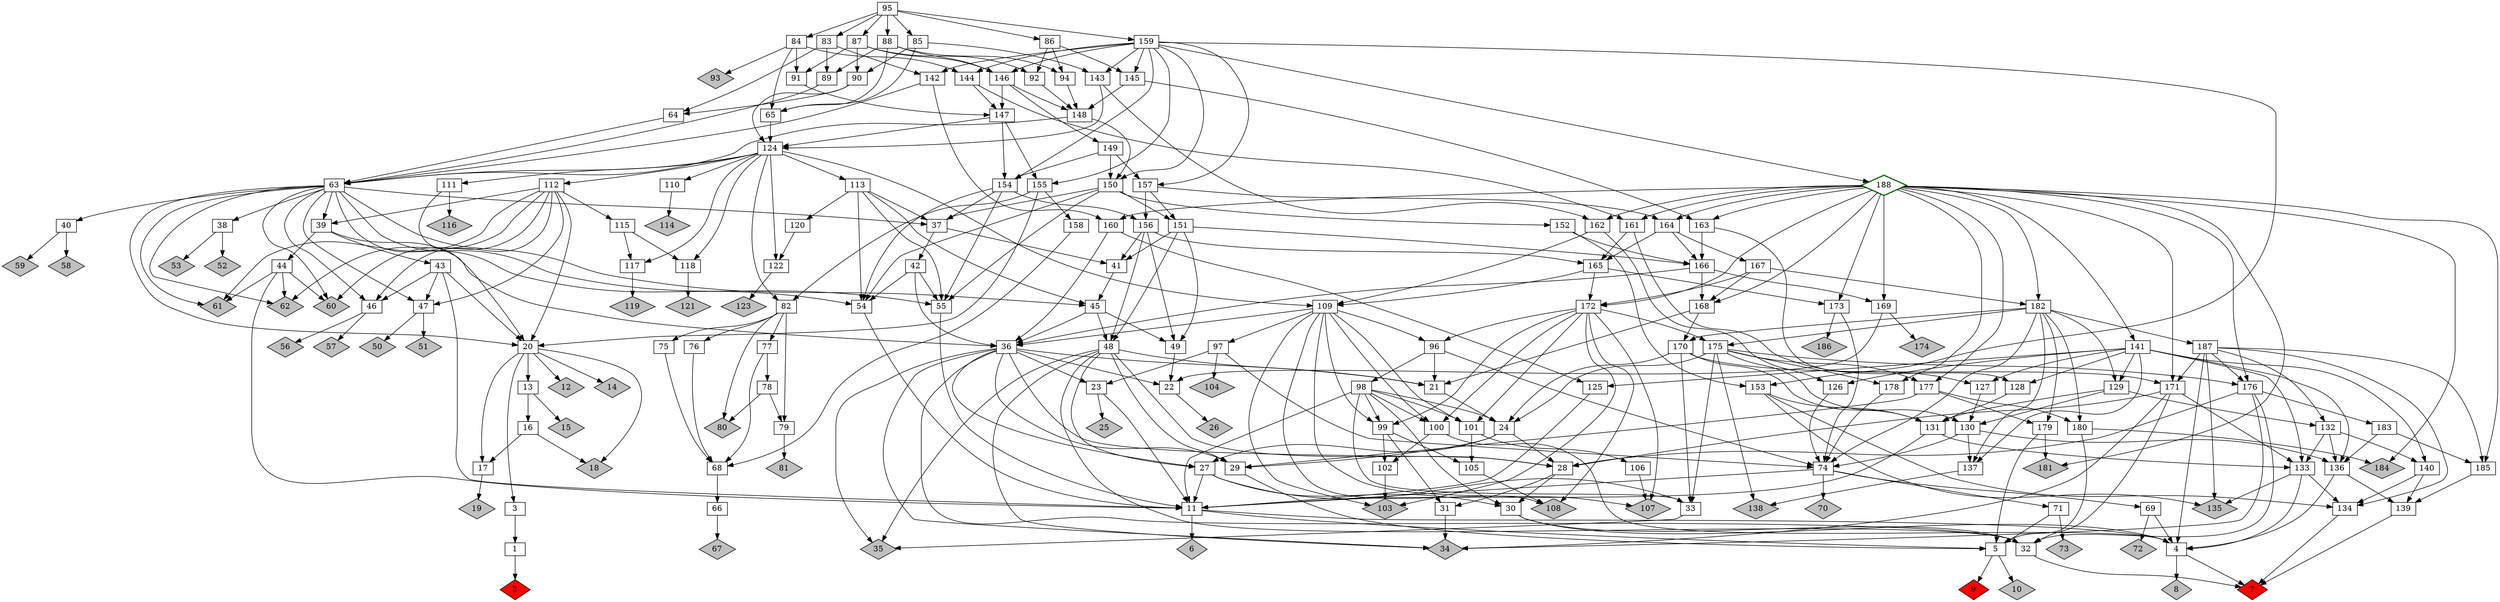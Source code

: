 digraph G {
	{
	node [shape=diamond, style=bold]
	188[color=darkgreen]
	}
	{
	node [shape=diamond, style=filled]
	2, 6, 7, 8, 9, 10, 12, 14, 15, 18, 19, 25, 26, 34, 35, 50, 51, 52, 53, 56, 57, 58, 59, 60, 61, 62, 67, 70, 72, 73, 80, 81, 93, 103, 104, 107, 108, 114, 116, 119, 121, 123, 135, 138, 174, 181, 184, 186 [fillcolor=grey]
	}
	{
	node [shape=box, width=0.5, height=0.3]
	1, 3, 4, 5, 11, 13, 16, 17, 20, 21, 22, 23, 24, 27, 28, 29, 30, 31, 32, 33, 36, 37, 38, 39, 40, 41, 42, 43, 44, 45, 46, 47, 48, 49, 54, 55, 63, 64, 65, 66, 68, 69, 71, 74, 75, 76, 77, 78, 79, 82, 83, 84, 85, 86, 87, 88, 89, 90, 91, 92, 94, 95, 96, 97, 98, 99, 100, 101, 102, 105, 106, 109, 110, 111, 112, 113, 115, 117, 118, 120, 122, 124, 125, 126, 127, 128, 129, 130, 131, 132, 133, 134, 136, 137, 139, 140, 141, 142, 143, 144, 145, 146, 147, 148, 149, 150, 151, 152, 153, 154, 155, 156, 157, 158, 159, 160, 161, 162, 163, 164, 165, 166, 167, 168, 169, 170, 171, 172, 173, 175, 176, 177, 178, 179, 180, 182, 183, 185, 187
	}
	{
	node [shape=diamond, style=filled]
	2, 7, 9 [fillcolor=red]
	}
1 -> 2
3 -> 1
4 -> 7, 8
5 -> 9, 10
11 -> 4, 5, 6
13 -> 15, 16
16 -> 17, 18
17 -> 19
20 -> 3, 12, 13, 14, 17, 18
21 -> 24
22 -> 26
23 -> 11, 25
24 -> 27, 28, 29
27 -> 11, 30, 33
28 -> 30, 31
29 -> 5
30 -> 4, 32
31 -> 34
32 -> 7
33 -> 35
36 -> 21, 22, 23, 27, 28, 29, 32, 34, 35
37 -> 41, 42
38 -> 52, 53
39 -> 36, 43, 44
40 -> 58, 59
41 -> 45
42 -> 36, 54, 55
43 -> 11, 20, 46, 47
44 -> 11, 60, 61, 62
45 -> 36, 48, 49
46 -> 56, 57
47 -> 50, 51
48 -> 21, 27, 28, 29, 32, 34, 35
49 -> 22
54 -> 11
55 -> 11
63 -> 20, 37, 38, 39, 40, 45, 46, 47, 54, 55, 60, 61, 62
64 -> 63
65 -> 124
66 -> 67
68 -> 66
69 -> 4, 72
71 -> 5, 73
74 -> 11, 69, 70, 71
75 -> 68
76 -> 68
77 -> 68, 78
78 -> 79, 80
79 -> 81
82 -> 75, 76, 77, 79, 80
83 -> 64, 89, 142
84 -> 65, 91, 93, 144
85 -> 65, 90, 143
86 -> 92, 94, 145
87 -> 90, 91, 92, 146
88 -> 65, 89, 94, 146
89 -> 63
90 -> 64, 124
91 -> 147
92 -> 148
94 -> 148
95 -> 83, 84, 85, 86, 87, 88, 159
96 -> 21, 74, 98
97 -> 23, 74, 104
98 -> 11, 24, 30, 33, 99, 100, 101
99 -> 31, 102, 105
100 -> 4, 102
101 -> 105, 106
102 -> 103
105 -> 108
106 -> 107
109 -> 36, 96, 97, 99, 100, 101, 103, 107, 108
110 -> 114
111 -> 20, 116
112 -> 20, 39, 46, 47, 60, 61, 62, 115
113 -> 37, 45, 54, 55, 120
115 -> 117, 118
117 -> 119
118 -> 121
120 -> 122
122 -> 123
124 -> 63, 82, 109, 110, 111, 112, 113, 117, 118, 122
125 -> 11
126 -> 74
127 -> 130
128 -> 131
129 -> 130, 131, 132
130 -> 74, 136, 137
131 -> 11, 133
132 -> 133, 136, 140
133 -> 4, 134, 135
134 -> 7
136 -> 4, 139
137 -> 138
139 -> 7
140 -> 134, 139
141 -> 125, 126, 127, 128, 129, 133, 136, 137, 140
142 -> 63, 160
143 -> 124, 162
144 -> 147, 161
145 -> 148, 163
146 -> 147, 148, 149
147 -> 124, 154, 155
148 -> 63, 150
149 -> 150, 154, 157
150 -> 37, 54, 55, 151, 152
151 -> 41, 48, 49, 166
152 -> 153, 166
153 -> 131, 134, 135
154 -> 37, 54, 55, 156
155 -> 20, 82, 158
156 -> 41, 48, 49, 165
157 -> 151, 156, 164
158 -> 68
159 -> 142, 143, 144, 145, 146, 150, 153, 154, 155, 157, 188
160 -> 36, 125
161 -> 127, 165
162 -> 109, 126
163 -> 128, 166
164 -> 165, 166, 167
165 -> 109, 172, 173
166 -> 36, 168, 169
167 -> 168, 172, 182
168 -> 21, 170
169 -> 22, 174
170 -> 24, 33, 131, 171
171 -> 28, 32, 34, 133
172 -> 96, 99, 100, 101, 103, 107, 108, 175
173 -> 74, 186
175 -> 24, 33, 130, 138, 176, 177, 178
176 -> 28, 32, 34, 183
177 -> 29, 179, 180
178 -> 74
179 -> 5, 181
180 -> 5, 184
182 -> 74, 129, 137, 170, 175, 179, 180, 187
183 -> 136, 185
185 -> 139
187 -> 4, 132, 134, 135, 171, 176, 185
188 -> 141, 160, 161, 162, 163, 164, 168, 169, 171, 172, 173, 176, 177, 178, 181, 182, 184, 185
	{rank=same;1;4;5;6;32;34;35}
	{rank=same;2;7;8;9;10}
	{rank=same;3;11;19;30;31;33}
	{rank=same;12;13;14;21;22;23}
	{rank=same;15;16;24;25;26}
	{rank=same;17;18;27;28;29}
	{rank=same;20;36;48;49;50;51;56;57}
	{rank=same;37;38;39;40}
	{rank=same;41;42;43;44;52;53;58;59}
	{rank=same;45;46;47;54;55;60;61;62}
	{rank=same;63}
	{rank=same;64;65}
	{rank=same;66;69;70;71;103;107;108}
	{rank=same;67;72;73}
	{rank=same;68;74;81;102;105;106}
	{rank=same;75;76;77;96;97}
	{rank=same;78;98;104}
	{rank=same;79;80;99;100;101}
	{rank=same;82;109;119;121;123}
	{rank=same;83;84;85;86}
	{rank=same;87;88}
	{rank=same;89;90;91;92;93;94}
	{rank=same;95}
	{rank=same;110;111;112;113}
	{rank=same;114;115;116;120}
	{rank=same;117;118;122}
	{rank=same;124}
	{rank=same;125;126;127;128}
	{rank=same;129}
	{rank=same;130;131;179;180;183}
	{rank=same;132}
	{rank=same;133;136;137;181;184;185}
	{rank=same;134;135;138;139}
	{rank=same;140}
	{rank=same;141}
	{rank=same;142;143;144;145}
	{rank=same;146}
	{rank=same;147;148}
	{rank=same;149}
	{rank=same;150;154;155}
	{rank=same;151;152;156;158}
	{rank=same;153}
	{rank=same;157}
	{rank=same;159}
	{rank=same;160;161;162;163}
	{rank=same;164}
	{rank=same;165;166}
	{rank=same;167}
	{rank=same;168;169;172;173}
	{rank=same;170;174;175;186}
	{rank=same;171;176;177;178}
	{rank=same;182}
	{rank=same;187}
	{rank=same;188}
}